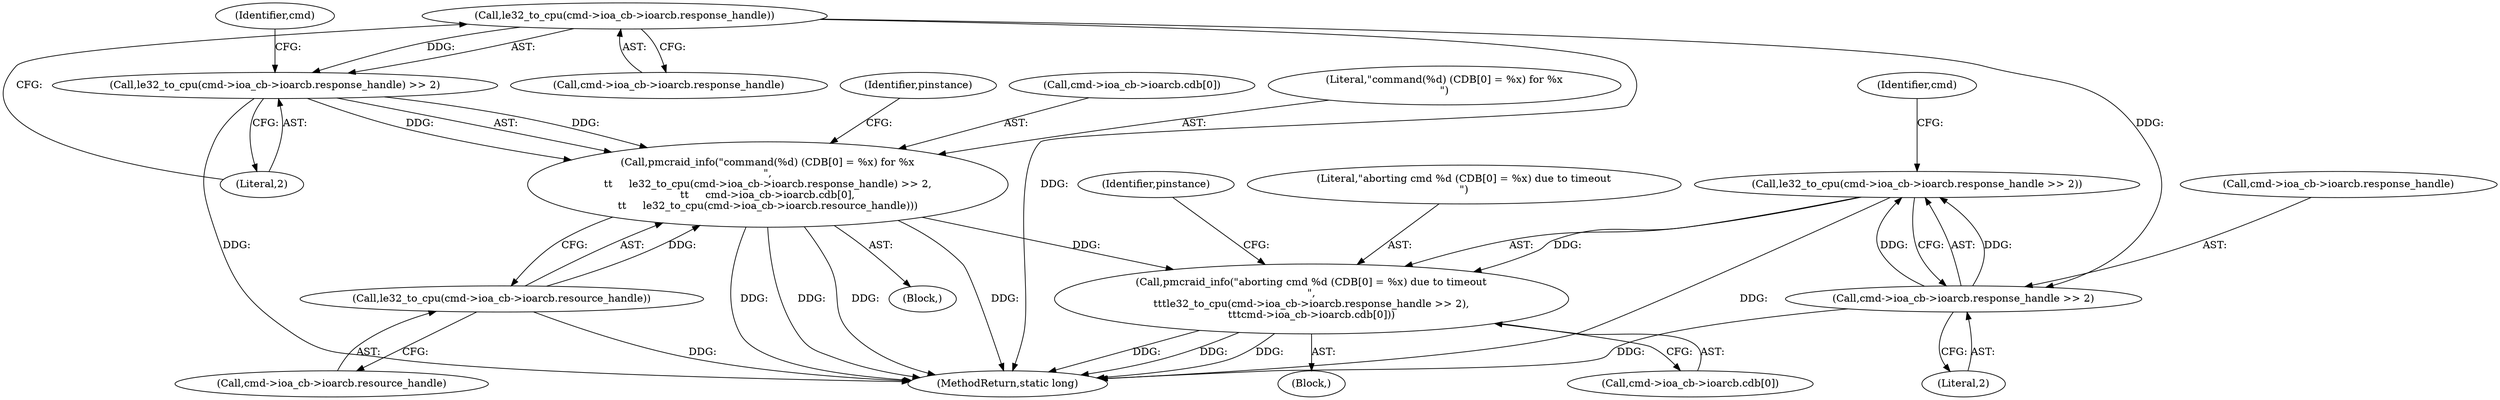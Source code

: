 digraph "0_linux_b5b515445f4f5a905c5dd27e6e682868ccd6c09d@array" {
"1000599" [label="(Call,pmcraid_info(\"aborting cmd %d (CDB[0] = %x) due to timeout\n\",\n\t\t\tle32_to_cpu(cmd->ioa_cb->ioarcb.response_handle >> 2),\n\t\t\tcmd->ioa_cb->ioarcb.cdb[0]))"];
"1000601" [label="(Call,le32_to_cpu(cmd->ioa_cb->ioarcb.response_handle >> 2))"];
"1000602" [label="(Call,cmd->ioa_cb->ioarcb.response_handle >> 2)"];
"1000519" [label="(Call,le32_to_cpu(cmd->ioa_cb->ioarcb.response_handle))"];
"1000516" [label="(Call,pmcraid_info(\"command(%d) (CDB[0] = %x) for %x\n\",\n\t\t     le32_to_cpu(cmd->ioa_cb->ioarcb.response_handle) >> 2,\n\t\t     cmd->ioa_cb->ioarcb.cdb[0],\n\t\t     le32_to_cpu(cmd->ioa_cb->ioarcb.resource_handle)))"];
"1000518" [label="(Call,le32_to_cpu(cmd->ioa_cb->ioarcb.response_handle) >> 2)"];
"1000537" [label="(Call,le32_to_cpu(cmd->ioa_cb->ioarcb.resource_handle))"];
"1000528" [label="(Call,cmd->ioa_cb->ioarcb.cdb[0])"];
"1000538" [label="(Call,cmd->ioa_cb->ioarcb.resource_handle)"];
"1000537" [label="(Call,le32_to_cpu(cmd->ioa_cb->ioarcb.resource_handle))"];
"1000599" [label="(Call,pmcraid_info(\"aborting cmd %d (CDB[0] = %x) due to timeout\n\",\n\t\t\tle32_to_cpu(cmd->ioa_cb->ioarcb.response_handle >> 2),\n\t\t\tcmd->ioa_cb->ioarcb.cdb[0]))"];
"1000517" [label="(Literal,\"command(%d) (CDB[0] = %x) for %x\n\")"];
"1000623" [label="(Identifier,pinstance)"];
"1000519" [label="(Call,le32_to_cpu(cmd->ioa_cb->ioarcb.response_handle))"];
"1000611" [label="(Call,cmd->ioa_cb->ioarcb.cdb[0])"];
"1000600" [label="(Literal,\"aborting cmd %d (CDB[0] = %x) due to timeout\n\")"];
"1000516" [label="(Call,pmcraid_info(\"command(%d) (CDB[0] = %x) for %x\n\",\n\t\t     le32_to_cpu(cmd->ioa_cb->ioarcb.response_handle) >> 2,\n\t\t     cmd->ioa_cb->ioarcb.cdb[0],\n\t\t     le32_to_cpu(cmd->ioa_cb->ioarcb.resource_handle)))"];
"1000532" [label="(Identifier,cmd)"];
"1000601" [label="(Call,le32_to_cpu(cmd->ioa_cb->ioarcb.response_handle >> 2))"];
"1000755" [label="(MethodReturn,static long)"];
"1000615" [label="(Identifier,cmd)"];
"1000610" [label="(Literal,2)"];
"1000602" [label="(Call,cmd->ioa_cb->ioarcb.response_handle >> 2)"];
"1000548" [label="(Identifier,pinstance)"];
"1000518" [label="(Call,le32_to_cpu(cmd->ioa_cb->ioarcb.response_handle) >> 2)"];
"1000527" [label="(Literal,2)"];
"1000520" [label="(Call,cmd->ioa_cb->ioarcb.response_handle)"];
"1000603" [label="(Call,cmd->ioa_cb->ioarcb.response_handle)"];
"1000598" [label="(Block,)"];
"1000118" [label="(Block,)"];
"1000599" -> "1000598"  [label="AST: "];
"1000599" -> "1000611"  [label="CFG: "];
"1000600" -> "1000599"  [label="AST: "];
"1000601" -> "1000599"  [label="AST: "];
"1000611" -> "1000599"  [label="AST: "];
"1000623" -> "1000599"  [label="CFG: "];
"1000599" -> "1000755"  [label="DDG: "];
"1000599" -> "1000755"  [label="DDG: "];
"1000599" -> "1000755"  [label="DDG: "];
"1000601" -> "1000599"  [label="DDG: "];
"1000516" -> "1000599"  [label="DDG: "];
"1000601" -> "1000602"  [label="CFG: "];
"1000602" -> "1000601"  [label="AST: "];
"1000615" -> "1000601"  [label="CFG: "];
"1000601" -> "1000755"  [label="DDG: "];
"1000602" -> "1000601"  [label="DDG: "];
"1000602" -> "1000601"  [label="DDG: "];
"1000602" -> "1000610"  [label="CFG: "];
"1000603" -> "1000602"  [label="AST: "];
"1000610" -> "1000602"  [label="AST: "];
"1000602" -> "1000755"  [label="DDG: "];
"1000519" -> "1000602"  [label="DDG: "];
"1000519" -> "1000518"  [label="AST: "];
"1000519" -> "1000520"  [label="CFG: "];
"1000520" -> "1000519"  [label="AST: "];
"1000527" -> "1000519"  [label="CFG: "];
"1000519" -> "1000755"  [label="DDG: "];
"1000519" -> "1000518"  [label="DDG: "];
"1000516" -> "1000118"  [label="AST: "];
"1000516" -> "1000537"  [label="CFG: "];
"1000517" -> "1000516"  [label="AST: "];
"1000518" -> "1000516"  [label="AST: "];
"1000528" -> "1000516"  [label="AST: "];
"1000537" -> "1000516"  [label="AST: "];
"1000548" -> "1000516"  [label="CFG: "];
"1000516" -> "1000755"  [label="DDG: "];
"1000516" -> "1000755"  [label="DDG: "];
"1000516" -> "1000755"  [label="DDG: "];
"1000516" -> "1000755"  [label="DDG: "];
"1000518" -> "1000516"  [label="DDG: "];
"1000518" -> "1000516"  [label="DDG: "];
"1000537" -> "1000516"  [label="DDG: "];
"1000518" -> "1000527"  [label="CFG: "];
"1000527" -> "1000518"  [label="AST: "];
"1000532" -> "1000518"  [label="CFG: "];
"1000518" -> "1000755"  [label="DDG: "];
"1000537" -> "1000538"  [label="CFG: "];
"1000538" -> "1000537"  [label="AST: "];
"1000537" -> "1000755"  [label="DDG: "];
}
